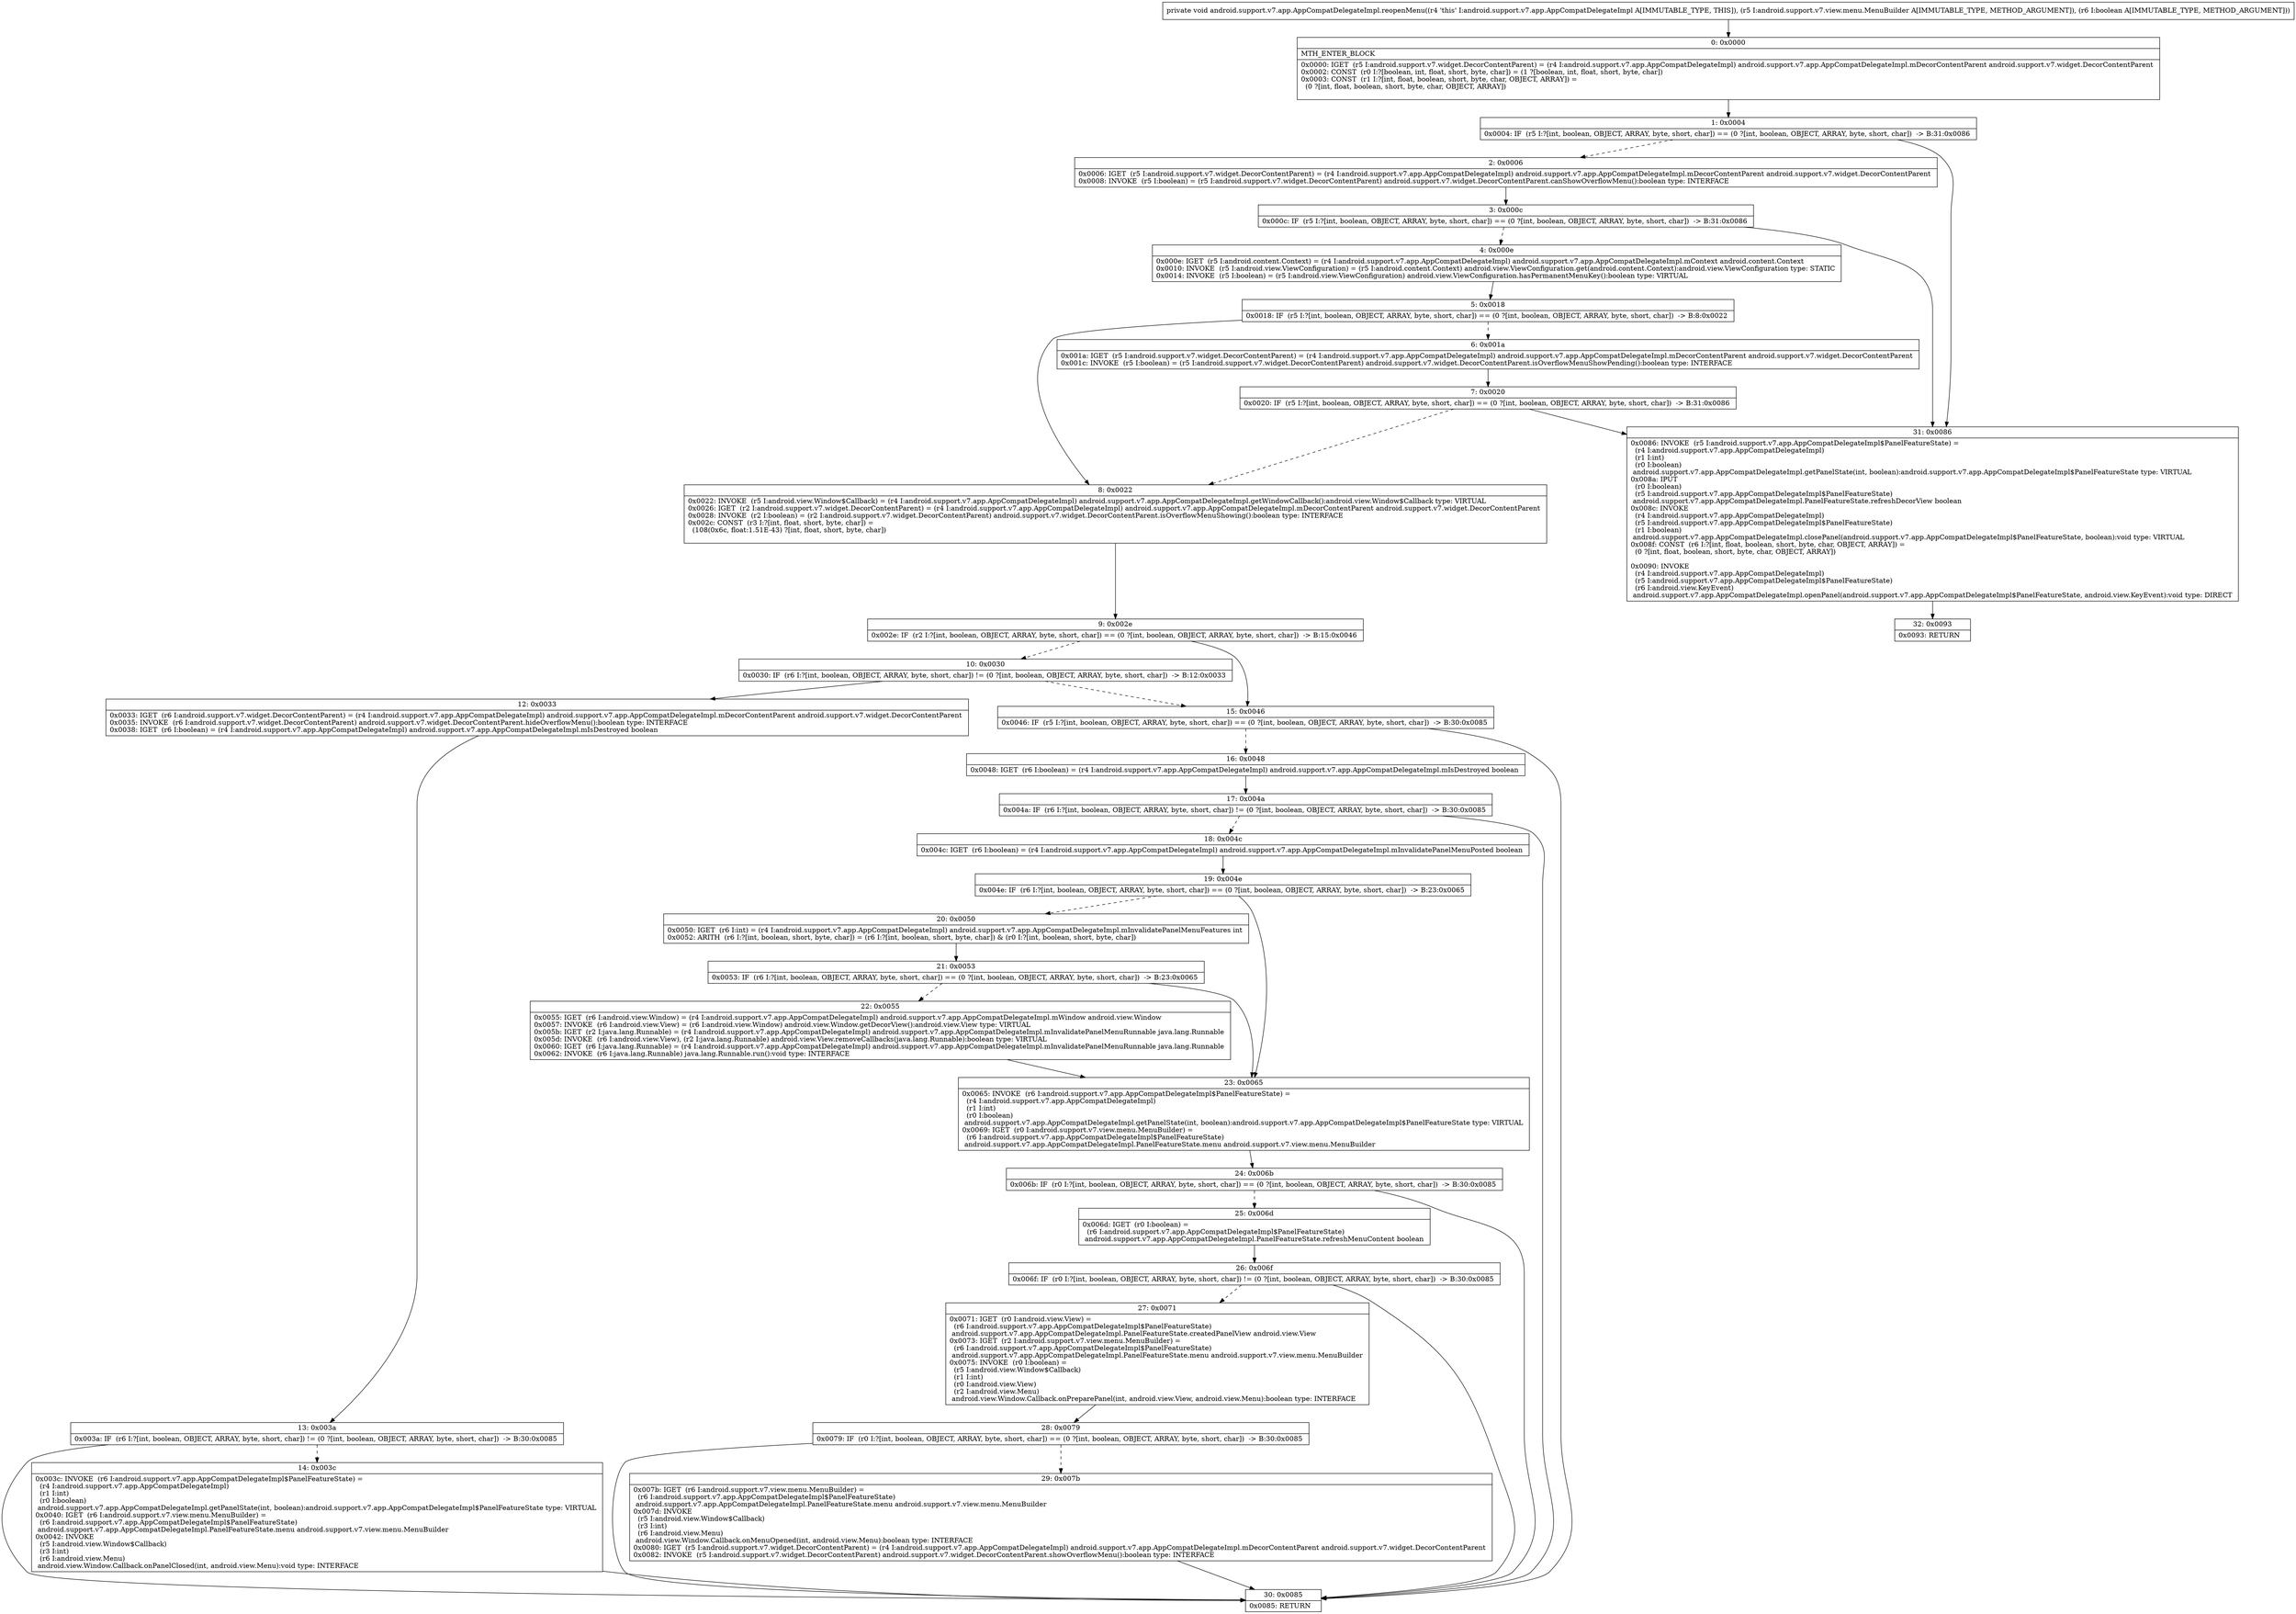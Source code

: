 digraph "CFG forandroid.support.v7.app.AppCompatDelegateImpl.reopenMenu(Landroid\/support\/v7\/view\/menu\/MenuBuilder;Z)V" {
Node_0 [shape=record,label="{0\:\ 0x0000|MTH_ENTER_BLOCK\l|0x0000: IGET  (r5 I:android.support.v7.widget.DecorContentParent) = (r4 I:android.support.v7.app.AppCompatDelegateImpl) android.support.v7.app.AppCompatDelegateImpl.mDecorContentParent android.support.v7.widget.DecorContentParent \l0x0002: CONST  (r0 I:?[boolean, int, float, short, byte, char]) = (1 ?[boolean, int, float, short, byte, char]) \l0x0003: CONST  (r1 I:?[int, float, boolean, short, byte, char, OBJECT, ARRAY]) = \l  (0 ?[int, float, boolean, short, byte, char, OBJECT, ARRAY])\l \l}"];
Node_1 [shape=record,label="{1\:\ 0x0004|0x0004: IF  (r5 I:?[int, boolean, OBJECT, ARRAY, byte, short, char]) == (0 ?[int, boolean, OBJECT, ARRAY, byte, short, char])  \-\> B:31:0x0086 \l}"];
Node_2 [shape=record,label="{2\:\ 0x0006|0x0006: IGET  (r5 I:android.support.v7.widget.DecorContentParent) = (r4 I:android.support.v7.app.AppCompatDelegateImpl) android.support.v7.app.AppCompatDelegateImpl.mDecorContentParent android.support.v7.widget.DecorContentParent \l0x0008: INVOKE  (r5 I:boolean) = (r5 I:android.support.v7.widget.DecorContentParent) android.support.v7.widget.DecorContentParent.canShowOverflowMenu():boolean type: INTERFACE \l}"];
Node_3 [shape=record,label="{3\:\ 0x000c|0x000c: IF  (r5 I:?[int, boolean, OBJECT, ARRAY, byte, short, char]) == (0 ?[int, boolean, OBJECT, ARRAY, byte, short, char])  \-\> B:31:0x0086 \l}"];
Node_4 [shape=record,label="{4\:\ 0x000e|0x000e: IGET  (r5 I:android.content.Context) = (r4 I:android.support.v7.app.AppCompatDelegateImpl) android.support.v7.app.AppCompatDelegateImpl.mContext android.content.Context \l0x0010: INVOKE  (r5 I:android.view.ViewConfiguration) = (r5 I:android.content.Context) android.view.ViewConfiguration.get(android.content.Context):android.view.ViewConfiguration type: STATIC \l0x0014: INVOKE  (r5 I:boolean) = (r5 I:android.view.ViewConfiguration) android.view.ViewConfiguration.hasPermanentMenuKey():boolean type: VIRTUAL \l}"];
Node_5 [shape=record,label="{5\:\ 0x0018|0x0018: IF  (r5 I:?[int, boolean, OBJECT, ARRAY, byte, short, char]) == (0 ?[int, boolean, OBJECT, ARRAY, byte, short, char])  \-\> B:8:0x0022 \l}"];
Node_6 [shape=record,label="{6\:\ 0x001a|0x001a: IGET  (r5 I:android.support.v7.widget.DecorContentParent) = (r4 I:android.support.v7.app.AppCompatDelegateImpl) android.support.v7.app.AppCompatDelegateImpl.mDecorContentParent android.support.v7.widget.DecorContentParent \l0x001c: INVOKE  (r5 I:boolean) = (r5 I:android.support.v7.widget.DecorContentParent) android.support.v7.widget.DecorContentParent.isOverflowMenuShowPending():boolean type: INTERFACE \l}"];
Node_7 [shape=record,label="{7\:\ 0x0020|0x0020: IF  (r5 I:?[int, boolean, OBJECT, ARRAY, byte, short, char]) == (0 ?[int, boolean, OBJECT, ARRAY, byte, short, char])  \-\> B:31:0x0086 \l}"];
Node_8 [shape=record,label="{8\:\ 0x0022|0x0022: INVOKE  (r5 I:android.view.Window$Callback) = (r4 I:android.support.v7.app.AppCompatDelegateImpl) android.support.v7.app.AppCompatDelegateImpl.getWindowCallback():android.view.Window$Callback type: VIRTUAL \l0x0026: IGET  (r2 I:android.support.v7.widget.DecorContentParent) = (r4 I:android.support.v7.app.AppCompatDelegateImpl) android.support.v7.app.AppCompatDelegateImpl.mDecorContentParent android.support.v7.widget.DecorContentParent \l0x0028: INVOKE  (r2 I:boolean) = (r2 I:android.support.v7.widget.DecorContentParent) android.support.v7.widget.DecorContentParent.isOverflowMenuShowing():boolean type: INTERFACE \l0x002c: CONST  (r3 I:?[int, float, short, byte, char]) = \l  (108(0x6c, float:1.51E\-43) ?[int, float, short, byte, char])\l \l}"];
Node_9 [shape=record,label="{9\:\ 0x002e|0x002e: IF  (r2 I:?[int, boolean, OBJECT, ARRAY, byte, short, char]) == (0 ?[int, boolean, OBJECT, ARRAY, byte, short, char])  \-\> B:15:0x0046 \l}"];
Node_10 [shape=record,label="{10\:\ 0x0030|0x0030: IF  (r6 I:?[int, boolean, OBJECT, ARRAY, byte, short, char]) != (0 ?[int, boolean, OBJECT, ARRAY, byte, short, char])  \-\> B:12:0x0033 \l}"];
Node_12 [shape=record,label="{12\:\ 0x0033|0x0033: IGET  (r6 I:android.support.v7.widget.DecorContentParent) = (r4 I:android.support.v7.app.AppCompatDelegateImpl) android.support.v7.app.AppCompatDelegateImpl.mDecorContentParent android.support.v7.widget.DecorContentParent \l0x0035: INVOKE  (r6 I:android.support.v7.widget.DecorContentParent) android.support.v7.widget.DecorContentParent.hideOverflowMenu():boolean type: INTERFACE \l0x0038: IGET  (r6 I:boolean) = (r4 I:android.support.v7.app.AppCompatDelegateImpl) android.support.v7.app.AppCompatDelegateImpl.mIsDestroyed boolean \l}"];
Node_13 [shape=record,label="{13\:\ 0x003a|0x003a: IF  (r6 I:?[int, boolean, OBJECT, ARRAY, byte, short, char]) != (0 ?[int, boolean, OBJECT, ARRAY, byte, short, char])  \-\> B:30:0x0085 \l}"];
Node_14 [shape=record,label="{14\:\ 0x003c|0x003c: INVOKE  (r6 I:android.support.v7.app.AppCompatDelegateImpl$PanelFeatureState) = \l  (r4 I:android.support.v7.app.AppCompatDelegateImpl)\l  (r1 I:int)\l  (r0 I:boolean)\l android.support.v7.app.AppCompatDelegateImpl.getPanelState(int, boolean):android.support.v7.app.AppCompatDelegateImpl$PanelFeatureState type: VIRTUAL \l0x0040: IGET  (r6 I:android.support.v7.view.menu.MenuBuilder) = \l  (r6 I:android.support.v7.app.AppCompatDelegateImpl$PanelFeatureState)\l android.support.v7.app.AppCompatDelegateImpl.PanelFeatureState.menu android.support.v7.view.menu.MenuBuilder \l0x0042: INVOKE  \l  (r5 I:android.view.Window$Callback)\l  (r3 I:int)\l  (r6 I:android.view.Menu)\l android.view.Window.Callback.onPanelClosed(int, android.view.Menu):void type: INTERFACE \l}"];
Node_15 [shape=record,label="{15\:\ 0x0046|0x0046: IF  (r5 I:?[int, boolean, OBJECT, ARRAY, byte, short, char]) == (0 ?[int, boolean, OBJECT, ARRAY, byte, short, char])  \-\> B:30:0x0085 \l}"];
Node_16 [shape=record,label="{16\:\ 0x0048|0x0048: IGET  (r6 I:boolean) = (r4 I:android.support.v7.app.AppCompatDelegateImpl) android.support.v7.app.AppCompatDelegateImpl.mIsDestroyed boolean \l}"];
Node_17 [shape=record,label="{17\:\ 0x004a|0x004a: IF  (r6 I:?[int, boolean, OBJECT, ARRAY, byte, short, char]) != (0 ?[int, boolean, OBJECT, ARRAY, byte, short, char])  \-\> B:30:0x0085 \l}"];
Node_18 [shape=record,label="{18\:\ 0x004c|0x004c: IGET  (r6 I:boolean) = (r4 I:android.support.v7.app.AppCompatDelegateImpl) android.support.v7.app.AppCompatDelegateImpl.mInvalidatePanelMenuPosted boolean \l}"];
Node_19 [shape=record,label="{19\:\ 0x004e|0x004e: IF  (r6 I:?[int, boolean, OBJECT, ARRAY, byte, short, char]) == (0 ?[int, boolean, OBJECT, ARRAY, byte, short, char])  \-\> B:23:0x0065 \l}"];
Node_20 [shape=record,label="{20\:\ 0x0050|0x0050: IGET  (r6 I:int) = (r4 I:android.support.v7.app.AppCompatDelegateImpl) android.support.v7.app.AppCompatDelegateImpl.mInvalidatePanelMenuFeatures int \l0x0052: ARITH  (r6 I:?[int, boolean, short, byte, char]) = (r6 I:?[int, boolean, short, byte, char]) & (r0 I:?[int, boolean, short, byte, char]) \l}"];
Node_21 [shape=record,label="{21\:\ 0x0053|0x0053: IF  (r6 I:?[int, boolean, OBJECT, ARRAY, byte, short, char]) == (0 ?[int, boolean, OBJECT, ARRAY, byte, short, char])  \-\> B:23:0x0065 \l}"];
Node_22 [shape=record,label="{22\:\ 0x0055|0x0055: IGET  (r6 I:android.view.Window) = (r4 I:android.support.v7.app.AppCompatDelegateImpl) android.support.v7.app.AppCompatDelegateImpl.mWindow android.view.Window \l0x0057: INVOKE  (r6 I:android.view.View) = (r6 I:android.view.Window) android.view.Window.getDecorView():android.view.View type: VIRTUAL \l0x005b: IGET  (r2 I:java.lang.Runnable) = (r4 I:android.support.v7.app.AppCompatDelegateImpl) android.support.v7.app.AppCompatDelegateImpl.mInvalidatePanelMenuRunnable java.lang.Runnable \l0x005d: INVOKE  (r6 I:android.view.View), (r2 I:java.lang.Runnable) android.view.View.removeCallbacks(java.lang.Runnable):boolean type: VIRTUAL \l0x0060: IGET  (r6 I:java.lang.Runnable) = (r4 I:android.support.v7.app.AppCompatDelegateImpl) android.support.v7.app.AppCompatDelegateImpl.mInvalidatePanelMenuRunnable java.lang.Runnable \l0x0062: INVOKE  (r6 I:java.lang.Runnable) java.lang.Runnable.run():void type: INTERFACE \l}"];
Node_23 [shape=record,label="{23\:\ 0x0065|0x0065: INVOKE  (r6 I:android.support.v7.app.AppCompatDelegateImpl$PanelFeatureState) = \l  (r4 I:android.support.v7.app.AppCompatDelegateImpl)\l  (r1 I:int)\l  (r0 I:boolean)\l android.support.v7.app.AppCompatDelegateImpl.getPanelState(int, boolean):android.support.v7.app.AppCompatDelegateImpl$PanelFeatureState type: VIRTUAL \l0x0069: IGET  (r0 I:android.support.v7.view.menu.MenuBuilder) = \l  (r6 I:android.support.v7.app.AppCompatDelegateImpl$PanelFeatureState)\l android.support.v7.app.AppCompatDelegateImpl.PanelFeatureState.menu android.support.v7.view.menu.MenuBuilder \l}"];
Node_24 [shape=record,label="{24\:\ 0x006b|0x006b: IF  (r0 I:?[int, boolean, OBJECT, ARRAY, byte, short, char]) == (0 ?[int, boolean, OBJECT, ARRAY, byte, short, char])  \-\> B:30:0x0085 \l}"];
Node_25 [shape=record,label="{25\:\ 0x006d|0x006d: IGET  (r0 I:boolean) = \l  (r6 I:android.support.v7.app.AppCompatDelegateImpl$PanelFeatureState)\l android.support.v7.app.AppCompatDelegateImpl.PanelFeatureState.refreshMenuContent boolean \l}"];
Node_26 [shape=record,label="{26\:\ 0x006f|0x006f: IF  (r0 I:?[int, boolean, OBJECT, ARRAY, byte, short, char]) != (0 ?[int, boolean, OBJECT, ARRAY, byte, short, char])  \-\> B:30:0x0085 \l}"];
Node_27 [shape=record,label="{27\:\ 0x0071|0x0071: IGET  (r0 I:android.view.View) = \l  (r6 I:android.support.v7.app.AppCompatDelegateImpl$PanelFeatureState)\l android.support.v7.app.AppCompatDelegateImpl.PanelFeatureState.createdPanelView android.view.View \l0x0073: IGET  (r2 I:android.support.v7.view.menu.MenuBuilder) = \l  (r6 I:android.support.v7.app.AppCompatDelegateImpl$PanelFeatureState)\l android.support.v7.app.AppCompatDelegateImpl.PanelFeatureState.menu android.support.v7.view.menu.MenuBuilder \l0x0075: INVOKE  (r0 I:boolean) = \l  (r5 I:android.view.Window$Callback)\l  (r1 I:int)\l  (r0 I:android.view.View)\l  (r2 I:android.view.Menu)\l android.view.Window.Callback.onPreparePanel(int, android.view.View, android.view.Menu):boolean type: INTERFACE \l}"];
Node_28 [shape=record,label="{28\:\ 0x0079|0x0079: IF  (r0 I:?[int, boolean, OBJECT, ARRAY, byte, short, char]) == (0 ?[int, boolean, OBJECT, ARRAY, byte, short, char])  \-\> B:30:0x0085 \l}"];
Node_29 [shape=record,label="{29\:\ 0x007b|0x007b: IGET  (r6 I:android.support.v7.view.menu.MenuBuilder) = \l  (r6 I:android.support.v7.app.AppCompatDelegateImpl$PanelFeatureState)\l android.support.v7.app.AppCompatDelegateImpl.PanelFeatureState.menu android.support.v7.view.menu.MenuBuilder \l0x007d: INVOKE  \l  (r5 I:android.view.Window$Callback)\l  (r3 I:int)\l  (r6 I:android.view.Menu)\l android.view.Window.Callback.onMenuOpened(int, android.view.Menu):boolean type: INTERFACE \l0x0080: IGET  (r5 I:android.support.v7.widget.DecorContentParent) = (r4 I:android.support.v7.app.AppCompatDelegateImpl) android.support.v7.app.AppCompatDelegateImpl.mDecorContentParent android.support.v7.widget.DecorContentParent \l0x0082: INVOKE  (r5 I:android.support.v7.widget.DecorContentParent) android.support.v7.widget.DecorContentParent.showOverflowMenu():boolean type: INTERFACE \l}"];
Node_30 [shape=record,label="{30\:\ 0x0085|0x0085: RETURN   \l}"];
Node_31 [shape=record,label="{31\:\ 0x0086|0x0086: INVOKE  (r5 I:android.support.v7.app.AppCompatDelegateImpl$PanelFeatureState) = \l  (r4 I:android.support.v7.app.AppCompatDelegateImpl)\l  (r1 I:int)\l  (r0 I:boolean)\l android.support.v7.app.AppCompatDelegateImpl.getPanelState(int, boolean):android.support.v7.app.AppCompatDelegateImpl$PanelFeatureState type: VIRTUAL \l0x008a: IPUT  \l  (r0 I:boolean)\l  (r5 I:android.support.v7.app.AppCompatDelegateImpl$PanelFeatureState)\l android.support.v7.app.AppCompatDelegateImpl.PanelFeatureState.refreshDecorView boolean \l0x008c: INVOKE  \l  (r4 I:android.support.v7.app.AppCompatDelegateImpl)\l  (r5 I:android.support.v7.app.AppCompatDelegateImpl$PanelFeatureState)\l  (r1 I:boolean)\l android.support.v7.app.AppCompatDelegateImpl.closePanel(android.support.v7.app.AppCompatDelegateImpl$PanelFeatureState, boolean):void type: VIRTUAL \l0x008f: CONST  (r6 I:?[int, float, boolean, short, byte, char, OBJECT, ARRAY]) = \l  (0 ?[int, float, boolean, short, byte, char, OBJECT, ARRAY])\l \l0x0090: INVOKE  \l  (r4 I:android.support.v7.app.AppCompatDelegateImpl)\l  (r5 I:android.support.v7.app.AppCompatDelegateImpl$PanelFeatureState)\l  (r6 I:android.view.KeyEvent)\l android.support.v7.app.AppCompatDelegateImpl.openPanel(android.support.v7.app.AppCompatDelegateImpl$PanelFeatureState, android.view.KeyEvent):void type: DIRECT \l}"];
Node_32 [shape=record,label="{32\:\ 0x0093|0x0093: RETURN   \l}"];
MethodNode[shape=record,label="{private void android.support.v7.app.AppCompatDelegateImpl.reopenMenu((r4 'this' I:android.support.v7.app.AppCompatDelegateImpl A[IMMUTABLE_TYPE, THIS]), (r5 I:android.support.v7.view.menu.MenuBuilder A[IMMUTABLE_TYPE, METHOD_ARGUMENT]), (r6 I:boolean A[IMMUTABLE_TYPE, METHOD_ARGUMENT])) }"];
MethodNode -> Node_0;
Node_0 -> Node_1;
Node_1 -> Node_2[style=dashed];
Node_1 -> Node_31;
Node_2 -> Node_3;
Node_3 -> Node_4[style=dashed];
Node_3 -> Node_31;
Node_4 -> Node_5;
Node_5 -> Node_6[style=dashed];
Node_5 -> Node_8;
Node_6 -> Node_7;
Node_7 -> Node_8[style=dashed];
Node_7 -> Node_31;
Node_8 -> Node_9;
Node_9 -> Node_10[style=dashed];
Node_9 -> Node_15;
Node_10 -> Node_12;
Node_10 -> Node_15[style=dashed];
Node_12 -> Node_13;
Node_13 -> Node_14[style=dashed];
Node_13 -> Node_30;
Node_14 -> Node_30;
Node_15 -> Node_16[style=dashed];
Node_15 -> Node_30;
Node_16 -> Node_17;
Node_17 -> Node_18[style=dashed];
Node_17 -> Node_30;
Node_18 -> Node_19;
Node_19 -> Node_20[style=dashed];
Node_19 -> Node_23;
Node_20 -> Node_21;
Node_21 -> Node_22[style=dashed];
Node_21 -> Node_23;
Node_22 -> Node_23;
Node_23 -> Node_24;
Node_24 -> Node_25[style=dashed];
Node_24 -> Node_30;
Node_25 -> Node_26;
Node_26 -> Node_27[style=dashed];
Node_26 -> Node_30;
Node_27 -> Node_28;
Node_28 -> Node_29[style=dashed];
Node_28 -> Node_30;
Node_29 -> Node_30;
Node_31 -> Node_32;
}

